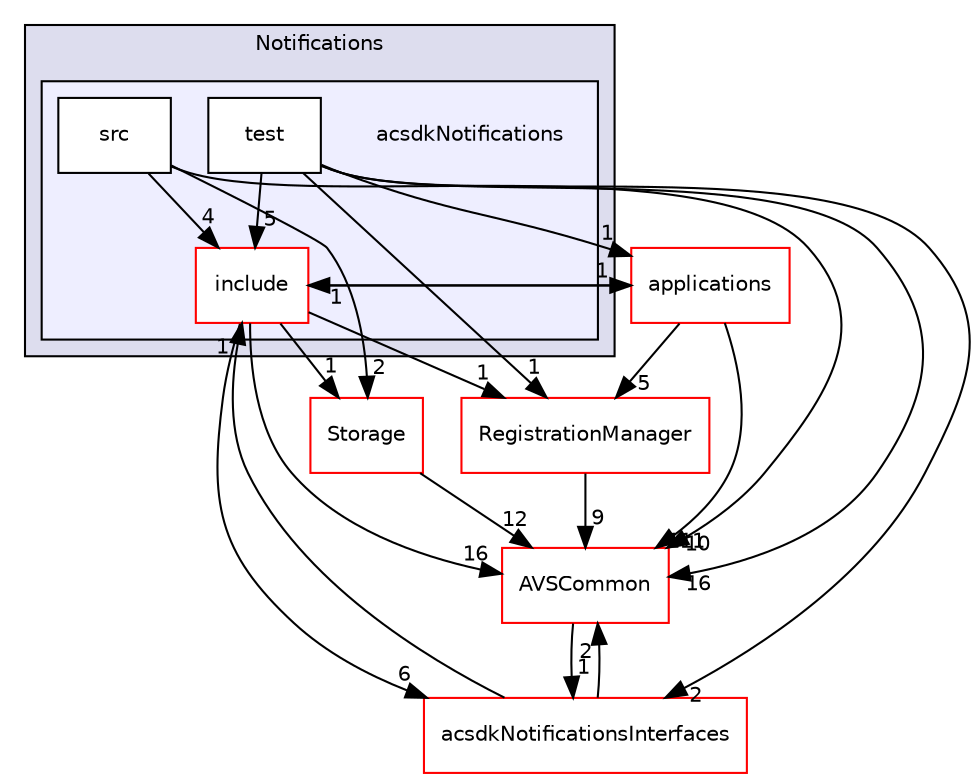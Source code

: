 digraph "/workplace/avs-device-sdk/capabilities/Notifications/acsdkNotifications" {
  compound=true
  node [ fontsize="10", fontname="Helvetica"];
  edge [ labelfontsize="10", labelfontname="Helvetica"];
  subgraph clusterdir_1b24651c7570ffe584d16a409aec5522 {
    graph [ bgcolor="#ddddee", pencolor="black", label="Notifications" fontname="Helvetica", fontsize="10", URL="dir_1b24651c7570ffe584d16a409aec5522.html"]
  subgraph clusterdir_c561697a2a7f13e0483afc1a192409a3 {
    graph [ bgcolor="#eeeeff", pencolor="black", label="" URL="dir_c561697a2a7f13e0483afc1a192409a3.html"];
    dir_c561697a2a7f13e0483afc1a192409a3 [shape=plaintext label="acsdkNotifications"];
    dir_09c3178ac86c6d0f942bd1f815522eaa [shape=box label="include" color="red" fillcolor="white" style="filled" URL="dir_09c3178ac86c6d0f942bd1f815522eaa.html"];
    dir_9d184a7d37963f3f1c8aea45a948a86e [shape=box label="src" color="black" fillcolor="white" style="filled" URL="dir_9d184a7d37963f3f1c8aea45a948a86e.html"];
    dir_2abd5a21d4e4e8fca29fb6c6c416ca25 [shape=box label="test" color="black" fillcolor="white" style="filled" URL="dir_2abd5a21d4e4e8fca29fb6c6c416ca25.html"];
  }
  }
  dir_a6e4fee11f07c3b70486e88fe92cbbdc [shape=box label="applications" fillcolor="white" style="filled" color="red" URL="dir_a6e4fee11f07c3b70486e88fe92cbbdc.html"];
  dir_d29c5f5a2915d6c5388c9daae4f109c7 [shape=box label="Storage" fillcolor="white" style="filled" color="red" URL="dir_d29c5f5a2915d6c5388c9daae4f109c7.html"];
  dir_13e65effb2bde530b17b3d5eefcd0266 [shape=box label="AVSCommon" fillcolor="white" style="filled" color="red" URL="dir_13e65effb2bde530b17b3d5eefcd0266.html"];
  dir_b14333b5607b47fe7356eaa790107bd3 [shape=box label="RegistrationManager" fillcolor="white" style="filled" color="red" URL="dir_b14333b5607b47fe7356eaa790107bd3.html"];
  dir_32457a92ec50e6583d325bd5e2d9f88d [shape=box label="acsdkNotificationsInterfaces" fillcolor="white" style="filled" color="red" URL="dir_32457a92ec50e6583d325bd5e2d9f88d.html"];
  dir_2abd5a21d4e4e8fca29fb6c6c416ca25->dir_a6e4fee11f07c3b70486e88fe92cbbdc [headlabel="1", labeldistance=1.5 headhref="dir_000315_000028.html"];
  dir_2abd5a21d4e4e8fca29fb6c6c416ca25->dir_13e65effb2bde530b17b3d5eefcd0266 [headlabel="16", labeldistance=1.5 headhref="dir_000315_000017.html"];
  dir_2abd5a21d4e4e8fca29fb6c6c416ca25->dir_b14333b5607b47fe7356eaa790107bd3 [headlabel="1", labeldistance=1.5 headhref="dir_000315_000524.html"];
  dir_2abd5a21d4e4e8fca29fb6c6c416ca25->dir_32457a92ec50e6583d325bd5e2d9f88d [headlabel="2", labeldistance=1.5 headhref="dir_000315_000316.html"];
  dir_2abd5a21d4e4e8fca29fb6c6c416ca25->dir_09c3178ac86c6d0f942bd1f815522eaa [headlabel="5", labeldistance=1.5 headhref="dir_000315_000136.html"];
  dir_a6e4fee11f07c3b70486e88fe92cbbdc->dir_13e65effb2bde530b17b3d5eefcd0266 [headlabel="111", labeldistance=1.5 headhref="dir_000028_000017.html"];
  dir_a6e4fee11f07c3b70486e88fe92cbbdc->dir_b14333b5607b47fe7356eaa790107bd3 [headlabel="5", labeldistance=1.5 headhref="dir_000028_000524.html"];
  dir_a6e4fee11f07c3b70486e88fe92cbbdc->dir_09c3178ac86c6d0f942bd1f815522eaa [headlabel="1", labeldistance=1.5 headhref="dir_000028_000136.html"];
  dir_d29c5f5a2915d6c5388c9daae4f109c7->dir_13e65effb2bde530b17b3d5eefcd0266 [headlabel="12", labeldistance=1.5 headhref="dir_000594_000017.html"];
  dir_13e65effb2bde530b17b3d5eefcd0266->dir_32457a92ec50e6583d325bd5e2d9f88d [headlabel="1", labeldistance=1.5 headhref="dir_000017_000316.html"];
  dir_b14333b5607b47fe7356eaa790107bd3->dir_13e65effb2bde530b17b3d5eefcd0266 [headlabel="9", labeldistance=1.5 headhref="dir_000524_000017.html"];
  dir_32457a92ec50e6583d325bd5e2d9f88d->dir_13e65effb2bde530b17b3d5eefcd0266 [headlabel="2", labeldistance=1.5 headhref="dir_000316_000017.html"];
  dir_32457a92ec50e6583d325bd5e2d9f88d->dir_09c3178ac86c6d0f942bd1f815522eaa [headlabel="1", labeldistance=1.5 headhref="dir_000316_000136.html"];
  dir_09c3178ac86c6d0f942bd1f815522eaa->dir_a6e4fee11f07c3b70486e88fe92cbbdc [headlabel="1", labeldistance=1.5 headhref="dir_000136_000028.html"];
  dir_09c3178ac86c6d0f942bd1f815522eaa->dir_d29c5f5a2915d6c5388c9daae4f109c7 [headlabel="1", labeldistance=1.5 headhref="dir_000136_000594.html"];
  dir_09c3178ac86c6d0f942bd1f815522eaa->dir_13e65effb2bde530b17b3d5eefcd0266 [headlabel="16", labeldistance=1.5 headhref="dir_000136_000017.html"];
  dir_09c3178ac86c6d0f942bd1f815522eaa->dir_b14333b5607b47fe7356eaa790107bd3 [headlabel="1", labeldistance=1.5 headhref="dir_000136_000524.html"];
  dir_09c3178ac86c6d0f942bd1f815522eaa->dir_32457a92ec50e6583d325bd5e2d9f88d [headlabel="6", labeldistance=1.5 headhref="dir_000136_000316.html"];
  dir_9d184a7d37963f3f1c8aea45a948a86e->dir_d29c5f5a2915d6c5388c9daae4f109c7 [headlabel="2", labeldistance=1.5 headhref="dir_000314_000594.html"];
  dir_9d184a7d37963f3f1c8aea45a948a86e->dir_13e65effb2bde530b17b3d5eefcd0266 [headlabel="10", labeldistance=1.5 headhref="dir_000314_000017.html"];
  dir_9d184a7d37963f3f1c8aea45a948a86e->dir_09c3178ac86c6d0f942bd1f815522eaa [headlabel="4", labeldistance=1.5 headhref="dir_000314_000136.html"];
}
